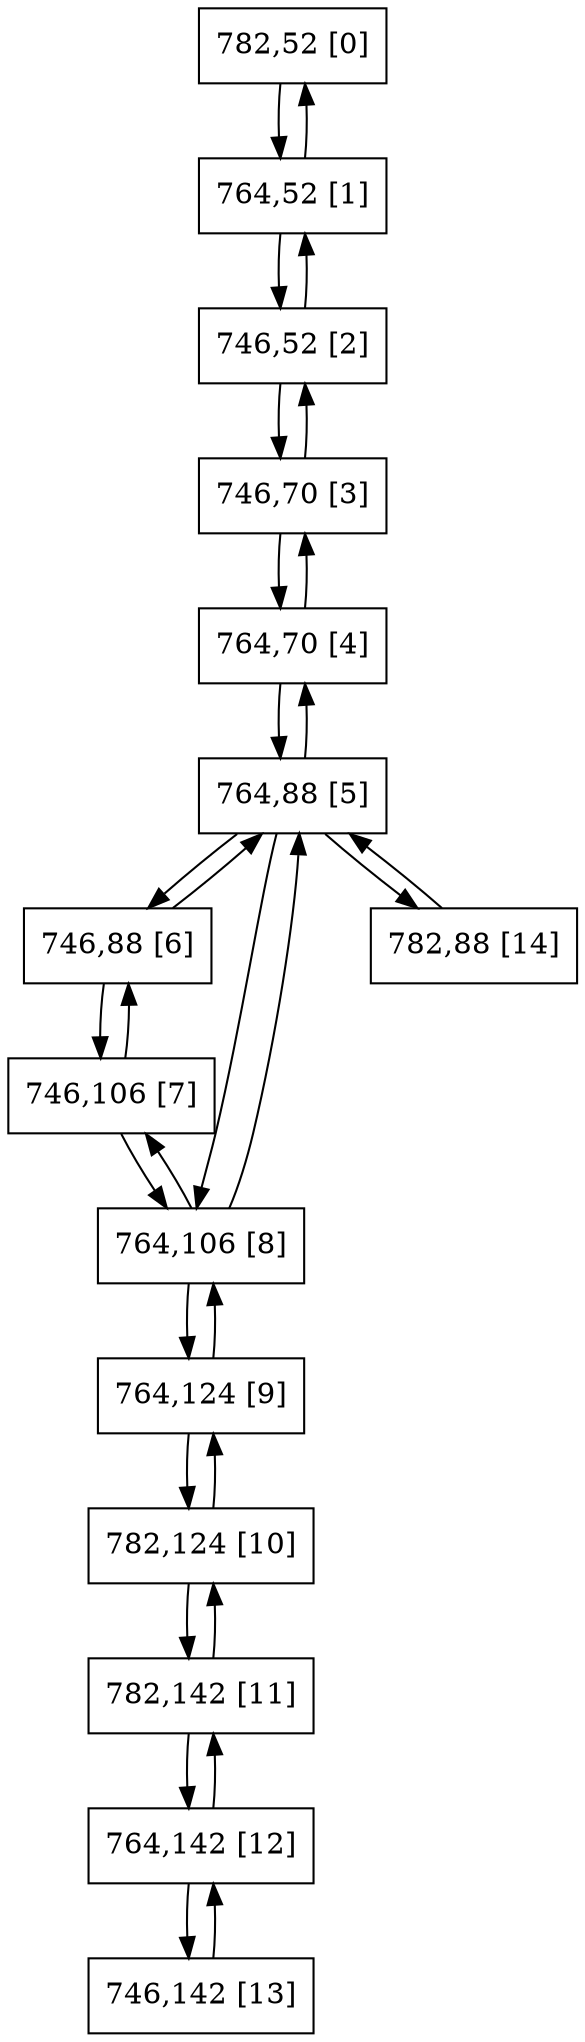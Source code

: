 digraph G {
graph [bgcolor=white size="20,20"]
node [shape=circle color=black]
0[shape = polygon, sides = 4, label="782,52 [0]", pos = "4.5,11.25!" ];
1[shape = polygon, sides = 4, label="764,52 [1]", pos = "2.25,11.25!" ];
2[shape = polygon, sides = 4, label="746,52 [2]", pos = "0,11.25!" ];
3[shape = polygon, sides = 4, label="746,70 [3]", pos = "0,9!" ];
4[shape = polygon, sides = 4, label="764,70 [4]", pos = "2.25,9!" ];
5[shape = polygon, sides = 4, label="764,88 [5]", pos = "2.25,6.75!" ];
6[shape = polygon, sides = 4, label="746,88 [6]", pos = "0,6.75!" ];
7[shape = polygon, sides = 4, label="746,106 [7]", pos = "0,4.5!" ];
8[shape = polygon, sides = 4, label="764,106 [8]", pos = "2.25,4.5!" ];
9[shape = polygon, sides = 4, label="764,124 [9]", pos = "2.25,2.25!" ];
10[shape = polygon, sides = 4, label="782,124 [10]", pos = "4.5,2.25!" ];
11[shape = polygon, sides = 4, label="782,142 [11]", pos = "4.5,0!" ];
12[shape = polygon, sides = 4, label="764,142 [12]", pos = "2.25,0!" ];
13[shape = polygon, sides = 4, label="746,142 [13]", pos = "0,0!" ];
14[shape = polygon, sides = 4, label="782,88 [14]", pos = "4.5,6.75!" ];
0->1 ;
1->0 ;
1->2 ;
2->1 ;
2->3 ;
3->2 ;
3->4 ;
4->3 ;
4->5 ;
5->4 ;
5->6 ;
5->8 ;
5->14 ;
6->5 ;
6->7 ;
7->6 ;
7->8 ;
8->7 ;
8->9 ;
8->5 ;
9->8 ;
9->10 ;
10->9 ;
10->11 ;
11->10 ;
11->12 ;
12->11 ;
12->13 ;
13->12 ;
14->5 ;
}
